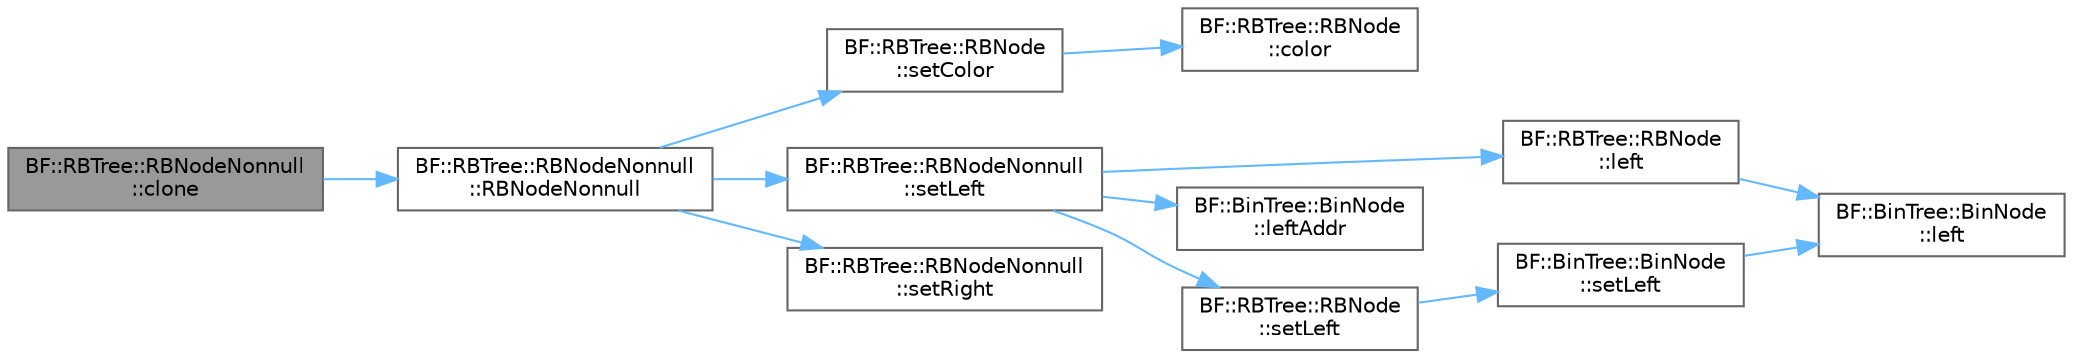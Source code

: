 digraph "BF::RBTree::RBNodeNonnull::clone"
{
 // LATEX_PDF_SIZE
  bgcolor="transparent";
  edge [fontname=Helvetica,fontsize=10,labelfontname=Helvetica,labelfontsize=10];
  node [fontname=Helvetica,fontsize=10,shape=box,height=0.2,width=0.4];
  rankdir="LR";
  Node1 [id="Node000001",label="BF::RBTree::RBNodeNonnull\l::clone",height=0.2,width=0.4,color="gray40", fillcolor="grey60", style="filled", fontcolor="black",tooltip=" "];
  Node1 -> Node2 [id="edge1_Node000001_Node000002",color="steelblue1",style="solid",tooltip=" "];
  Node2 [id="Node000002",label="BF::RBTree::RBNodeNonnull\l::RBNodeNonnull",height=0.2,width=0.4,color="grey40", fillcolor="white", style="filled",URL="$dd/d3b/classBF_1_1RBTree_1_1RBNodeNonnull.html#ae604c39da952edadb783d12c8fab352a",tooltip=" "];
  Node2 -> Node3 [id="edge2_Node000002_Node000003",color="steelblue1",style="solid",tooltip=" "];
  Node3 [id="Node000003",label="BF::RBTree::RBNode\l::setColor",height=0.2,width=0.4,color="grey40", fillcolor="white", style="filled",URL="$d0/d46/classBF_1_1RBTree_1_1RBNode.html#aa4eb7d56c76bbf4edc0a47e4337b517a",tooltip=" "];
  Node3 -> Node4 [id="edge3_Node000003_Node000004",color="steelblue1",style="solid",tooltip=" "];
  Node4 [id="Node000004",label="BF::RBTree::RBNode\l::color",height=0.2,width=0.4,color="grey40", fillcolor="white", style="filled",URL="$d0/d46/classBF_1_1RBTree_1_1RBNode.html#a9b0785f678b09b4dd4dc1a585162b4f8",tooltip=" "];
  Node2 -> Node5 [id="edge4_Node000002_Node000005",color="steelblue1",style="solid",tooltip=" "];
  Node5 [id="Node000005",label="BF::RBTree::RBNodeNonnull\l::setLeft",height=0.2,width=0.4,color="grey40", fillcolor="white", style="filled",URL="$dd/d3b/classBF_1_1RBTree_1_1RBNodeNonnull.html#a7ad4f544cb1abe8e519af0d1e54c9c72",tooltip=" "];
  Node5 -> Node6 [id="edge5_Node000005_Node000006",color="steelblue1",style="solid",tooltip=" "];
  Node6 [id="Node000006",label="BF::RBTree::RBNode\l::left",height=0.2,width=0.4,color="grey40", fillcolor="white", style="filled",URL="$d0/d46/classBF_1_1RBTree_1_1RBNode.html#a88ec63f9ad5c2d174ff20b3702ae3b1a",tooltip=" "];
  Node6 -> Node7 [id="edge6_Node000006_Node000007",color="steelblue1",style="solid",tooltip=" "];
  Node7 [id="Node000007",label="BF::BinTree::BinNode\l::left",height=0.2,width=0.4,color="grey40", fillcolor="white", style="filled",URL="$d6/da4/classBF_1_1BinTree_1_1BinNode.html#a2dce919af2af5e740cd32e956ba65a12",tooltip=" "];
  Node5 -> Node8 [id="edge7_Node000005_Node000008",color="steelblue1",style="solid",tooltip=" "];
  Node8 [id="Node000008",label="BF::BinTree::BinNode\l::leftAddr",height=0.2,width=0.4,color="grey40", fillcolor="white", style="filled",URL="$d6/da4/classBF_1_1BinTree_1_1BinNode.html#a6868ac7245fa7bf7f61eecdae8514ae9",tooltip=" "];
  Node5 -> Node9 [id="edge8_Node000005_Node000009",color="steelblue1",style="solid",tooltip=" "];
  Node9 [id="Node000009",label="BF::RBTree::RBNode\l::setLeft",height=0.2,width=0.4,color="grey40", fillcolor="white", style="filled",URL="$d0/d46/classBF_1_1RBTree_1_1RBNode.html#a9ede49ae6a17925b60c60e3c3f262d93",tooltip=" "];
  Node9 -> Node10 [id="edge9_Node000009_Node000010",color="steelblue1",style="solid",tooltip=" "];
  Node10 [id="Node000010",label="BF::BinTree::BinNode\l::setLeft",height=0.2,width=0.4,color="grey40", fillcolor="white", style="filled",URL="$d6/da4/classBF_1_1BinTree_1_1BinNode.html#a0dd0fa301a96e6ededba0d5ff8866b2e",tooltip=" "];
  Node10 -> Node7 [id="edge10_Node000010_Node000007",color="steelblue1",style="solid",tooltip=" "];
  Node2 -> Node11 [id="edge11_Node000002_Node000011",color="steelblue1",style="solid",tooltip=" "];
  Node11 [id="Node000011",label="BF::RBTree::RBNodeNonnull\l::setRight",height=0.2,width=0.4,color="grey40", fillcolor="white", style="filled",URL="$dd/d3b/classBF_1_1RBTree_1_1RBNodeNonnull.html#a39d4feabdc96bffe8c601c0b73e6500d",tooltip=" "];
}
